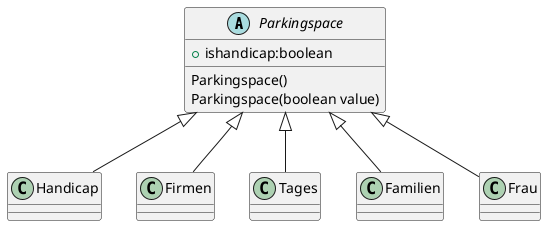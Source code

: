//Vorschläge sind willkommen =)

//DO TO: Die Implementierung des UML Diagramm für die Parkingspace.


@startuml
'https://plantuml.com/class-diagram

abstract Parkingspace{

   +ishandicap:boolean

   Parkingspace()
   Parkingspace(boolean value)

}

class Handicap{

}

Parkingspace<|--Handicap
Parkingspace<|--Firmen
Parkingspace<|--Tages
Parkingspace<|--Familien
Parkingspace<|--Frau


@enduml
